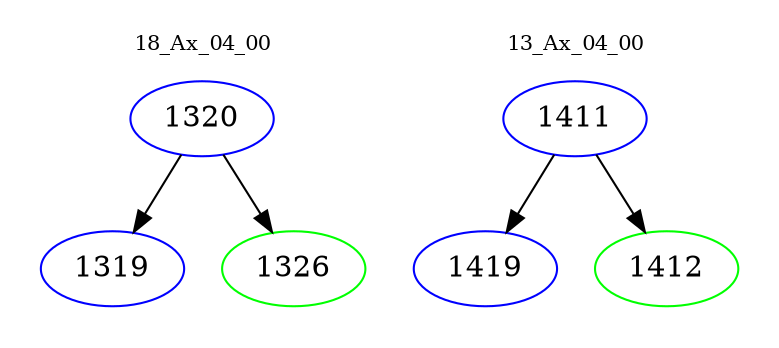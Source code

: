 digraph{
subgraph cluster_0 {
color = white
label = "18_Ax_04_00";
fontsize=10;
T0_1320 [label="1320", color="blue"]
T0_1320 -> T0_1319 [color="black"]
T0_1319 [label="1319", color="blue"]
T0_1320 -> T0_1326 [color="black"]
T0_1326 [label="1326", color="green"]
}
subgraph cluster_1 {
color = white
label = "13_Ax_04_00";
fontsize=10;
T1_1411 [label="1411", color="blue"]
T1_1411 -> T1_1419 [color="black"]
T1_1419 [label="1419", color="blue"]
T1_1411 -> T1_1412 [color="black"]
T1_1412 [label="1412", color="green"]
}
}

